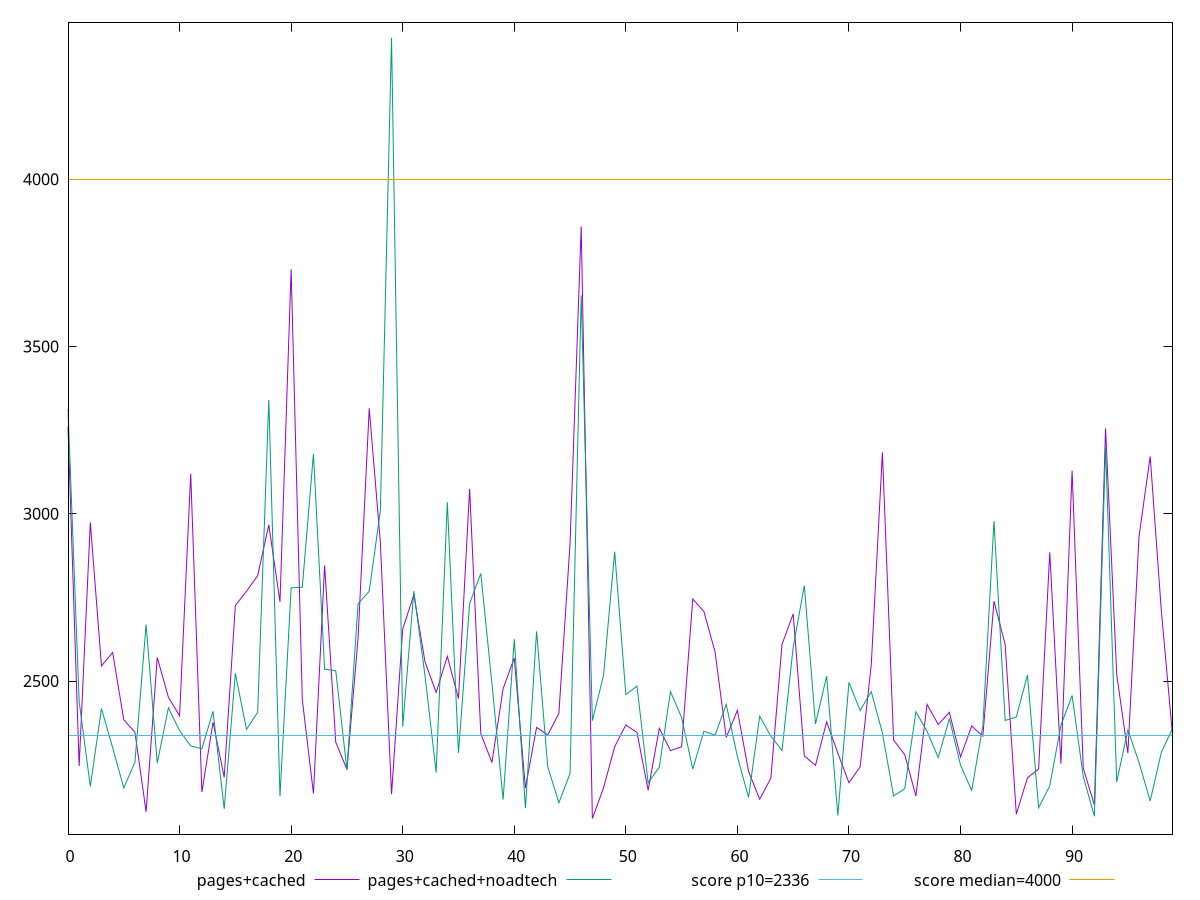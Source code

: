 reset

$pagesCached <<EOF
0 3260.0780000000004
1 2246.3585000000003
2 2974.4264999999996
3 2545.5365
4 2585.5019999999995
5 2384.535
6 2347.102
7 2109.4745000000003
8 2570.7209999999995
9 2451.657
10 2396.47
11 3119.705
12 2168.2905
13 2377.1704999999997
14 2212.7205000000004
15 2726.048
16 2768.6555
17 2815.1095000000005
18 2967.179
19 2736.749500000001
20 3730.5535000000004
21 2445.0789999999997
22 2164.0950000000003
23 2845.8140000000003
24 2317.688
25 2235.9745000000003
26 2629.263
27 3315.5654999999997
28 2913.884
29 2162.0434999999998
30 2655.393499999999
31 2758.0769999999993
32 2557.352
33 2466.1770000000006
34 2573.8965000000007
35 2447.934
36 3074.759
37 2343.2520000000004
38 2256.7720000000004
39 2477.155
40 2569.1645
41 2180.4959999999996
42 2361.6605000000004
43 2338.9894999999997
44 2403.5155
45 2910.4574999999995
46 3858.9609999999993
47 2089.3424999999997
48 2180.639
49 2303.9905
50 2369.0444999999995
51 2346.5280000000002
52 2173.8315
53 2359.048
54 2292.415000000001
55 2303.6989999999996
56 2745.5115000000005
57 2707.6995000000006
58 2586.996
59 2331.6310000000003
60 2412.7390000000005
61 2230.051
62 2147.0285
63 2209.7835000000005
64 2609.843
65 2700.818
66 2276.2455
67 2248.3959999999997
68 2378.5429999999997
69 2285.1115
70 2196.3305
71 2243.3555
72 2549.3755
73 3183.447
74 2323.5179999999996
75 2280.1009999999997
76 2156.615
77 2430.416
78 2370.5155
79 2406.7035000000005
80 2273.501
81 2365.669
82 2335.5795000000003
83 2738.9055
84 2609.267
85 2102.473
86 2211.065
87 2237.2945000000004
88 2884.932
89 2253.3765
90 3128.8655
91 2239.929
92 2129.698
93 3255.082
94 2519.344
95 2284.776
96 2932.245000000001
97 3171.5795
98 2709.8615
99 2339.633
EOF

$pagesCachedNoadtech <<EOF
0 3313.3399999999997
1 2438.8464999999997
2 2185.2920000000004
3 2418.129
4 2301.0175
5 2180.7327999999998
6 2257.9579999999996
7 2669.0295000000006
8 2254.7915000000003
9 2420.1584999999995
10 2352.3049999999994
11 2306.6165
12 2297.9004999999997
13 2409.7615
14 2118.1678
15 2523.2615
16 2355.4795000000004
17 2407.0600000000004
18 3340.694
19 2156.285
20 2778.694
21 2780.57
22 3179.035
23 2535.8125
24 2530.6975
25 2235.0700000000006
26 2731.2715000000003
27 2768.5355000000004
28 3010.12
29 4422.305
30 2363.764
31 2768.8449999999993
32 2515.8985000000002
33 2226.817
34 3034.879999999999
35 2285.7165000000005
36 2731.8765000000008
37 2821.629999999999
38 2492.0875
39 2145.9284999999995
40 2625.1040000000003
41 2120.32085
42 2648.5640000000008
43 2244.1475
44 2136.3199999999997
45 2224.1385
46 3652.4699999999993
47 2381.8345
48 2516.8975
49 2886.6435
50 2459.687000000001
51 2485.3049999999994
52 2196.3305
53 2242.6169999999993
54 2468.5969999999998
55 2391.5255000000006
56 2237.2560000000003
57 2350.2035
58 2338.518
59 2430.35
60 2274.3269999999993
61 2152.24375
62 2395.115
63 2335.5095
64 2292.6795
65 2601.0424999999996
66 2785.5045
67 2371.841
68 2515.1435
69 2098.224
70 2496.3239999999996
71 2412.2110000000002
72 2468.5420000000004
73 2344.6435
74 2156.8828999999996
75 2178.4170000000004
76 2408.2235
77 2350.0240000000003
78 2271.411
79 2387.5845
80 2249.0975
81 2173.4342500000002
82 2365.538
83 2978.133
84 2382.4949999999994
85 2392.641
86 2518.4285000000004
87 2121.5965
88 2187.0739999999996
89 2367.9329999999995
90 2457.1420000000003
91 2214.915
92 2096.06
93 3203.3900000000003
94 2197.9585
95 2354.4719999999998
96 2256.5085
97 2141.9245
98 2287.152
99 2358.3989999999994
EOF

set key outside below
set xrange [0:99]
set yrange [2042.6832499999998:4468.96425]
set trange [2042.6832499999998:4468.96425]
set terminal svg size 640, 520 enhanced background rgb 'white'
set output "report_00015_2021-02-09T16-11-33.973Z/first-contentful-paint/comparison/line/1_vs_2.svg"

plot $pagesCached title "pages+cached" with line, \
     $pagesCachedNoadtech title "pages+cached+noadtech" with line, \
     2336 title "score p10=2336", \
     4000 title "score median=4000"

reset
